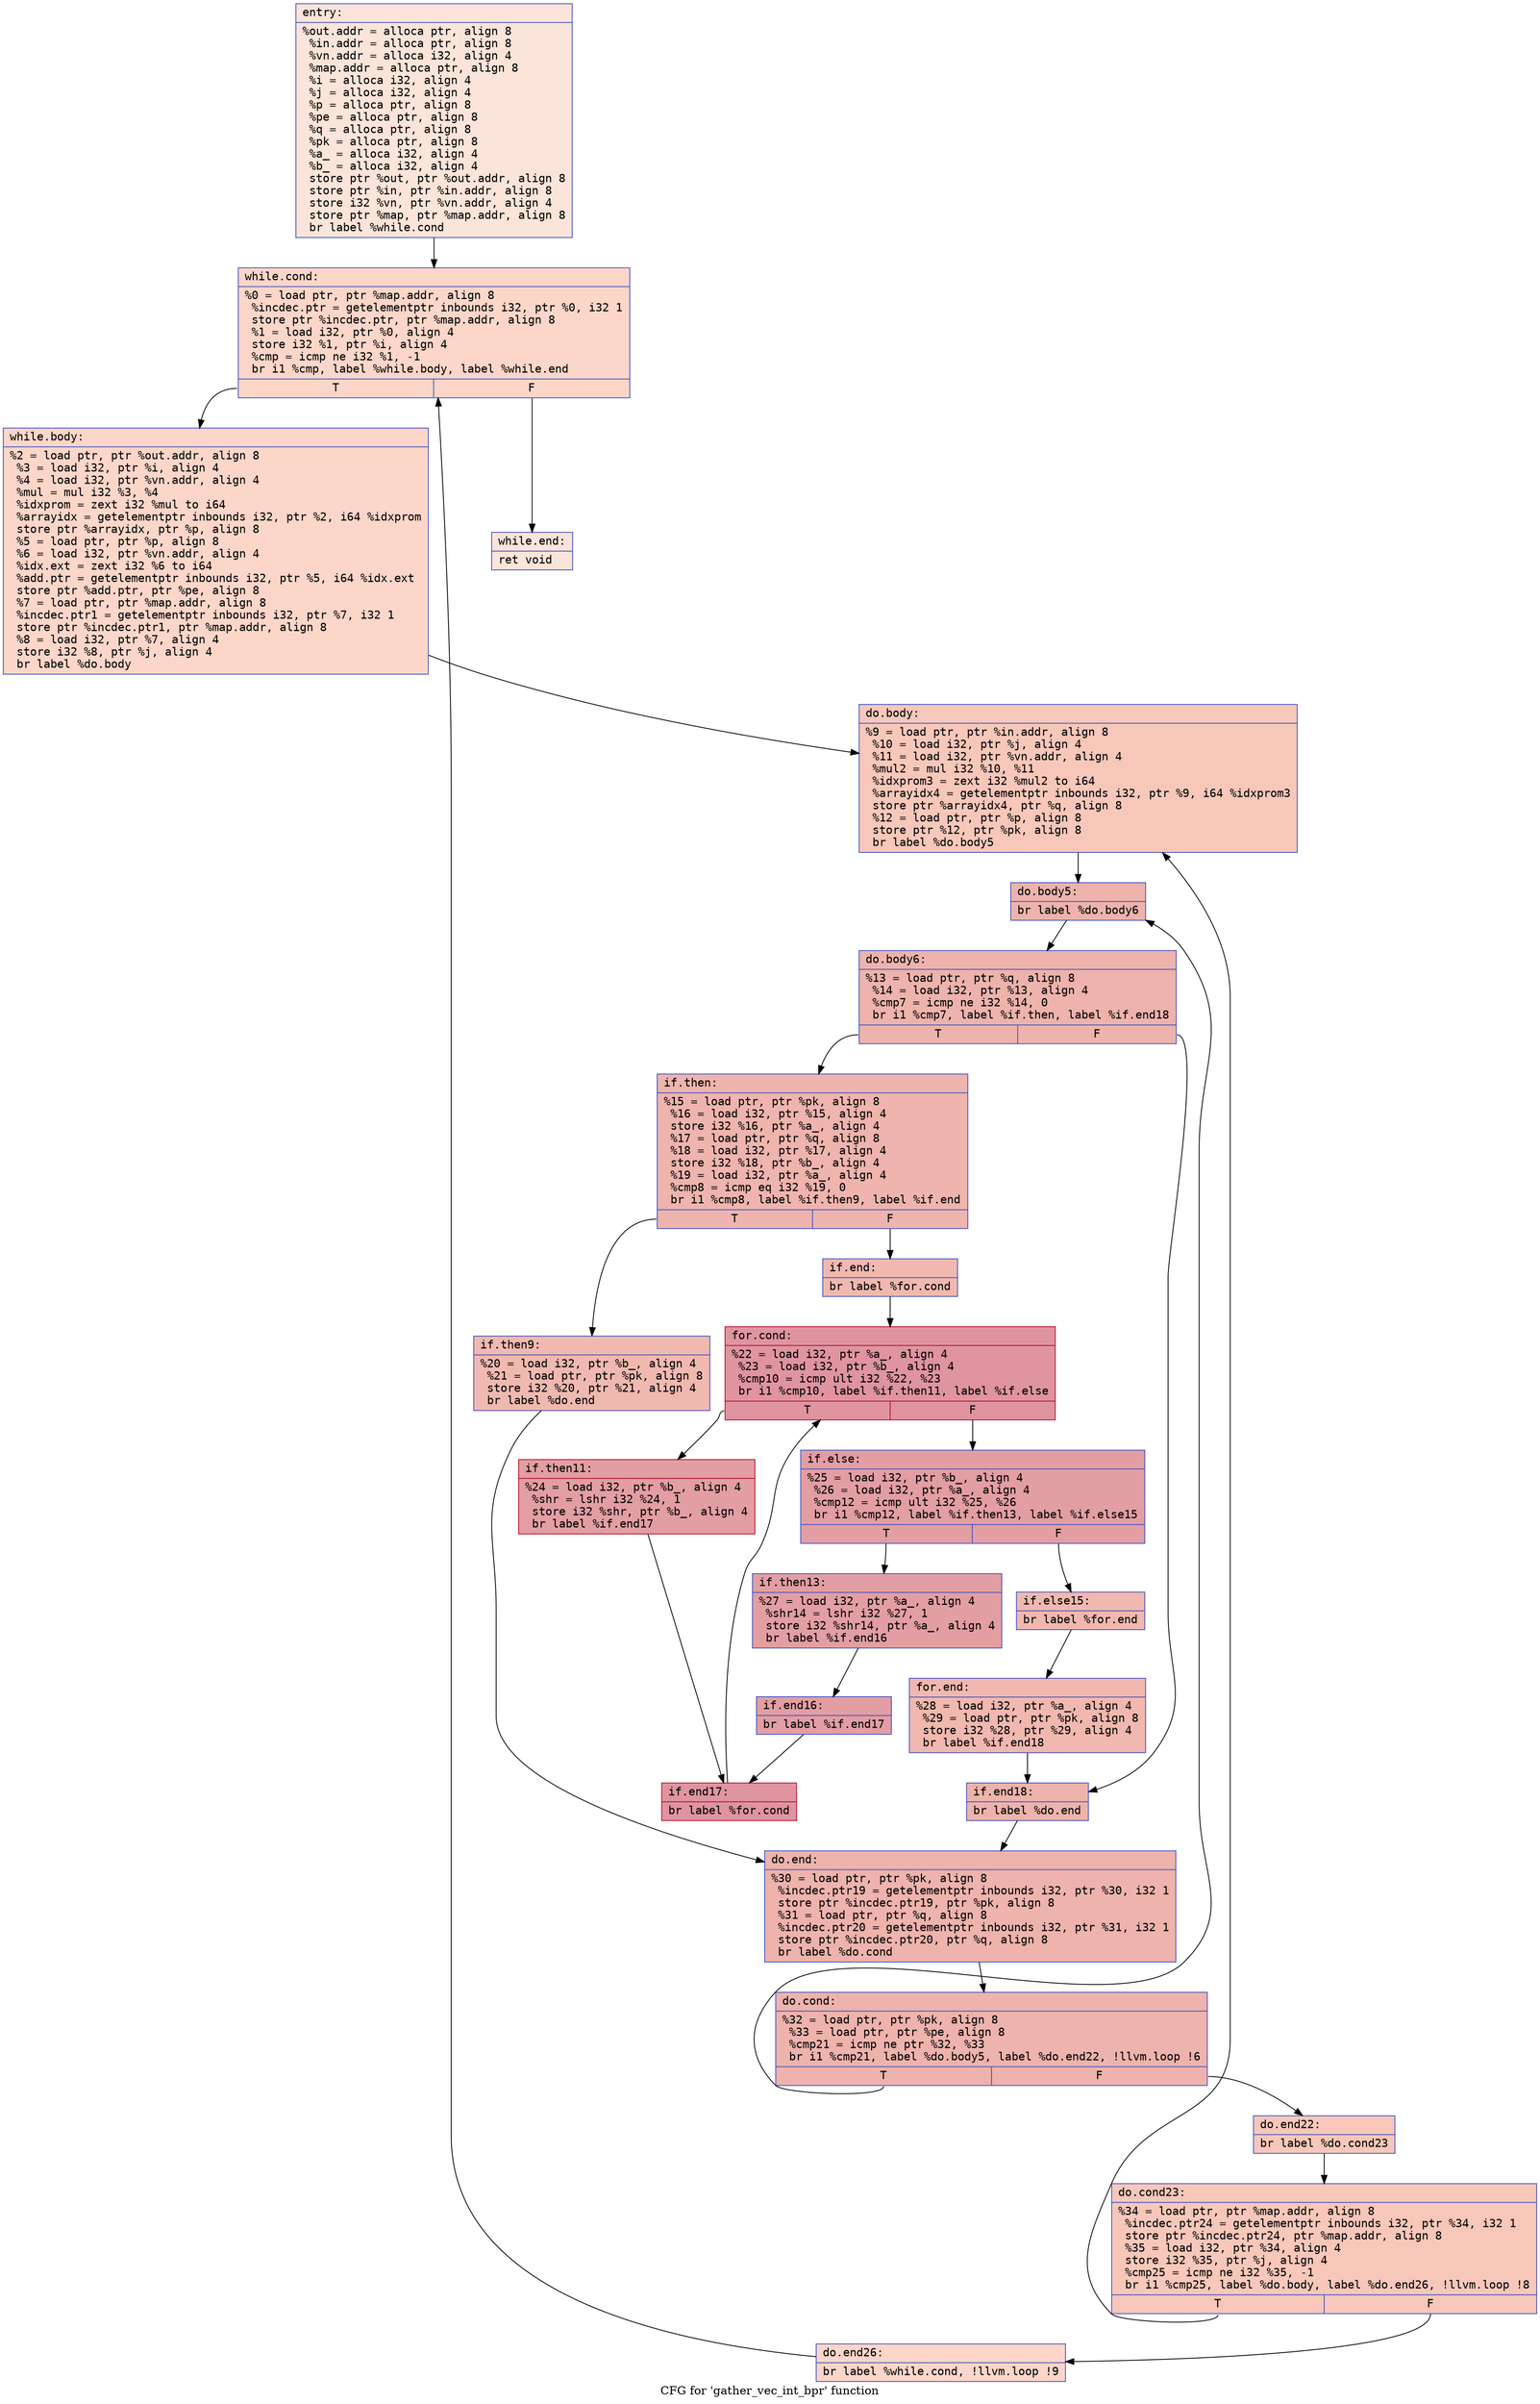 digraph "CFG for 'gather_vec_int_bpr' function" {
	label="CFG for 'gather_vec_int_bpr' function";

	Node0x55e011d51270 [shape=record,color="#3d50c3ff", style=filled, fillcolor="#f5c1a970" fontname="Courier",label="{entry:\l|  %out.addr = alloca ptr, align 8\l  %in.addr = alloca ptr, align 8\l  %vn.addr = alloca i32, align 4\l  %map.addr = alloca ptr, align 8\l  %i = alloca i32, align 4\l  %j = alloca i32, align 4\l  %p = alloca ptr, align 8\l  %pe = alloca ptr, align 8\l  %q = alloca ptr, align 8\l  %pk = alloca ptr, align 8\l  %a_ = alloca i32, align 4\l  %b_ = alloca i32, align 4\l  store ptr %out, ptr %out.addr, align 8\l  store ptr %in, ptr %in.addr, align 8\l  store i32 %vn, ptr %vn.addr, align 4\l  store ptr %map, ptr %map.addr, align 8\l  br label %while.cond\l}"];
	Node0x55e011d51270 -> Node0x55e011d51cc0[tooltip="entry -> while.cond\nProbability 100.00%" ];
	Node0x55e011d51cc0 [shape=record,color="#3d50c3ff", style=filled, fillcolor="#f6a38570" fontname="Courier",label="{while.cond:\l|  %0 = load ptr, ptr %map.addr, align 8\l  %incdec.ptr = getelementptr inbounds i32, ptr %0, i32 1\l  store ptr %incdec.ptr, ptr %map.addr, align 8\l  %1 = load i32, ptr %0, align 4\l  store i32 %1, ptr %i, align 4\l  %cmp = icmp ne i32 %1, -1\l  br i1 %cmp, label %while.body, label %while.end\l|{<s0>T|<s1>F}}"];
	Node0x55e011d51cc0:s0 -> Node0x55e011d52170[tooltip="while.cond -> while.body\nProbability 96.88%" ];
	Node0x55e011d51cc0:s1 -> Node0x55e011d521f0[tooltip="while.cond -> while.end\nProbability 3.12%" ];
	Node0x55e011d52170 [shape=record,color="#3d50c3ff", style=filled, fillcolor="#f6a38570" fontname="Courier",label="{while.body:\l|  %2 = load ptr, ptr %out.addr, align 8\l  %3 = load i32, ptr %i, align 4\l  %4 = load i32, ptr %vn.addr, align 4\l  %mul = mul i32 %3, %4\l  %idxprom = zext i32 %mul to i64\l  %arrayidx = getelementptr inbounds i32, ptr %2, i64 %idxprom\l  store ptr %arrayidx, ptr %p, align 8\l  %5 = load ptr, ptr %p, align 8\l  %6 = load i32, ptr %vn.addr, align 4\l  %idx.ext = zext i32 %6 to i64\l  %add.ptr = getelementptr inbounds i32, ptr %5, i64 %idx.ext\l  store ptr %add.ptr, ptr %pe, align 8\l  %7 = load ptr, ptr %map.addr, align 8\l  %incdec.ptr1 = getelementptr inbounds i32, ptr %7, i32 1\l  store ptr %incdec.ptr1, ptr %map.addr, align 8\l  %8 = load i32, ptr %7, align 4\l  store i32 %8, ptr %j, align 4\l  br label %do.body\l}"];
	Node0x55e011d52170 -> Node0x55e011d52ed0[tooltip="while.body -> do.body\nProbability 100.00%" ];
	Node0x55e011d52ed0 [shape=record,color="#3d50c3ff", style=filled, fillcolor="#ec7f6370" fontname="Courier",label="{do.body:\l|  %9 = load ptr, ptr %in.addr, align 8\l  %10 = load i32, ptr %j, align 4\l  %11 = load i32, ptr %vn.addr, align 4\l  %mul2 = mul i32 %10, %11\l  %idxprom3 = zext i32 %mul2 to i64\l  %arrayidx4 = getelementptr inbounds i32, ptr %9, i64 %idxprom3\l  store ptr %arrayidx4, ptr %q, align 8\l  %12 = load ptr, ptr %p, align 8\l  store ptr %12, ptr %pk, align 8\l  br label %do.body5\l}"];
	Node0x55e011d52ed0 -> Node0x55e011d53510[tooltip="do.body -> do.body5\nProbability 100.00%" ];
	Node0x55e011d53510 [shape=record,color="#3d50c3ff", style=filled, fillcolor="#d6524470" fontname="Courier",label="{do.body5:\l|  br label %do.body6\l}"];
	Node0x55e011d53510 -> Node0x55e011d53600[tooltip="do.body5 -> do.body6\nProbability 100.00%" ];
	Node0x55e011d53600 [shape=record,color="#3d50c3ff", style=filled, fillcolor="#d6524470" fontname="Courier",label="{do.body6:\l|  %13 = load ptr, ptr %q, align 8\l  %14 = load i32, ptr %13, align 4\l  %cmp7 = icmp ne i32 %14, 0\l  br i1 %cmp7, label %if.then, label %if.end18\l|{<s0>T|<s1>F}}"];
	Node0x55e011d53600:s0 -> Node0x55e011d538a0[tooltip="do.body6 -> if.then\nProbability 62.50%" ];
	Node0x55e011d53600:s1 -> Node0x55e011d53910[tooltip="do.body6 -> if.end18\nProbability 37.50%" ];
	Node0x55e011d538a0 [shape=record,color="#3d50c3ff", style=filled, fillcolor="#d8564670" fontname="Courier",label="{if.then:\l|  %15 = load ptr, ptr %pk, align 8\l  %16 = load i32, ptr %15, align 4\l  store i32 %16, ptr %a_, align 4\l  %17 = load ptr, ptr %q, align 8\l  %18 = load i32, ptr %17, align 4\l  store i32 %18, ptr %b_, align 4\l  %19 = load i32, ptr %a_, align 4\l  %cmp8 = icmp eq i32 %19, 0\l  br i1 %cmp8, label %if.then9, label %if.end\l|{<s0>T|<s1>F}}"];
	Node0x55e011d538a0:s0 -> Node0x55e011d53eb0[tooltip="if.then -> if.then9\nProbability 37.50%" ];
	Node0x55e011d538a0:s1 -> Node0x55e011d53f30[tooltip="if.then -> if.end\nProbability 62.50%" ];
	Node0x55e011d53eb0 [shape=record,color="#3d50c3ff", style=filled, fillcolor="#de614d70" fontname="Courier",label="{if.then9:\l|  %20 = load i32, ptr %b_, align 4\l  %21 = load ptr, ptr %pk, align 8\l  store i32 %20, ptr %21, align 4\l  br label %do.end\l}"];
	Node0x55e011d53eb0 -> Node0x55e011d541f0[tooltip="if.then9 -> do.end\nProbability 100.00%" ];
	Node0x55e011d53f30 [shape=record,color="#3d50c3ff", style=filled, fillcolor="#dc5d4a70" fontname="Courier",label="{if.end:\l|  br label %for.cond\l}"];
	Node0x55e011d53f30 -> Node0x55e011d542d0[tooltip="if.end -> for.cond\nProbability 100.00%" ];
	Node0x55e011d542d0 [shape=record,color="#b70d28ff", style=filled, fillcolor="#b70d2870" fontname="Courier",label="{for.cond:\l|  %22 = load i32, ptr %a_, align 4\l  %23 = load i32, ptr %b_, align 4\l  %cmp10 = icmp ult i32 %22, %23\l  br i1 %cmp10, label %if.then11, label %if.else\l|{<s0>T|<s1>F}}"];
	Node0x55e011d542d0:s0 -> Node0x55e011d54570[tooltip="for.cond -> if.then11\nProbability 50.00%" ];
	Node0x55e011d542d0:s1 -> Node0x55e011d545f0[tooltip="for.cond -> if.else\nProbability 50.00%" ];
	Node0x55e011d54570 [shape=record,color="#b70d28ff", style=filled, fillcolor="#be242e70" fontname="Courier",label="{if.then11:\l|  %24 = load i32, ptr %b_, align 4\l  %shr = lshr i32 %24, 1\l  store i32 %shr, ptr %b_, align 4\l  br label %if.end17\l}"];
	Node0x55e011d54570 -> Node0x55e011d548e0[tooltip="if.then11 -> if.end17\nProbability 100.00%" ];
	Node0x55e011d545f0 [shape=record,color="#3d50c3ff", style=filled, fillcolor="#be242e70" fontname="Courier",label="{if.else:\l|  %25 = load i32, ptr %b_, align 4\l  %26 = load i32, ptr %a_, align 4\l  %cmp12 = icmp ult i32 %25, %26\l  br i1 %cmp12, label %if.then13, label %if.else15\l|{<s0>T|<s1>F}}"];
	Node0x55e011d545f0:s0 -> Node0x55e011d54b80[tooltip="if.else -> if.then13\nProbability 96.88%" ];
	Node0x55e011d545f0:s1 -> Node0x55e011d12350[tooltip="if.else -> if.else15\nProbability 3.12%" ];
	Node0x55e011d54b80 [shape=record,color="#3d50c3ff", style=filled, fillcolor="#be242e70" fontname="Courier",label="{if.then13:\l|  %27 = load i32, ptr %a_, align 4\l  %shr14 = lshr i32 %27, 1\l  store i32 %shr14, ptr %a_, align 4\l  br label %if.end16\l}"];
	Node0x55e011d54b80 -> Node0x55e011d52930[tooltip="if.then13 -> if.end16\nProbability 100.00%" ];
	Node0x55e011d12350 [shape=record,color="#3d50c3ff", style=filled, fillcolor="#dc5d4a70" fontname="Courier",label="{if.else15:\l|  br label %for.end\l}"];
	Node0x55e011d12350 -> Node0x55e011d52980[tooltip="if.else15 -> for.end\nProbability 100.00%" ];
	Node0x55e011d52930 [shape=record,color="#3d50c3ff", style=filled, fillcolor="#be242e70" fontname="Courier",label="{if.end16:\l|  br label %if.end17\l}"];
	Node0x55e011d52930 -> Node0x55e011d548e0[tooltip="if.end16 -> if.end17\nProbability 100.00%" ];
	Node0x55e011d548e0 [shape=record,color="#b70d28ff", style=filled, fillcolor="#b70d2870" fontname="Courier",label="{if.end17:\l|  br label %for.cond\l}"];
	Node0x55e011d548e0 -> Node0x55e011d542d0[tooltip="if.end17 -> for.cond\nProbability 100.00%" ];
	Node0x55e011d52980 [shape=record,color="#3d50c3ff", style=filled, fillcolor="#dc5d4a70" fontname="Courier",label="{for.end:\l|  %28 = load i32, ptr %a_, align 4\l  %29 = load ptr, ptr %pk, align 8\l  store i32 %28, ptr %29, align 4\l  br label %if.end18\l}"];
	Node0x55e011d52980 -> Node0x55e011d53910[tooltip="for.end -> if.end18\nProbability 100.00%" ];
	Node0x55e011d53910 [shape=record,color="#3d50c3ff", style=filled, fillcolor="#d6524470" fontname="Courier",label="{if.end18:\l|  br label %do.end\l}"];
	Node0x55e011d53910 -> Node0x55e011d541f0[tooltip="if.end18 -> do.end\nProbability 100.00%" ];
	Node0x55e011d541f0 [shape=record,color="#3d50c3ff", style=filled, fillcolor="#d6524470" fontname="Courier",label="{do.end:\l|  %30 = load ptr, ptr %pk, align 8\l  %incdec.ptr19 = getelementptr inbounds i32, ptr %30, i32 1\l  store ptr %incdec.ptr19, ptr %pk, align 8\l  %31 = load ptr, ptr %q, align 8\l  %incdec.ptr20 = getelementptr inbounds i32, ptr %31, i32 1\l  store ptr %incdec.ptr20, ptr %q, align 8\l  br label %do.cond\l}"];
	Node0x55e011d541f0 -> Node0x55e011c9e7f0[tooltip="do.end -> do.cond\nProbability 100.00%" ];
	Node0x55e011c9e7f0 [shape=record,color="#3d50c3ff", style=filled, fillcolor="#d6524470" fontname="Courier",label="{do.cond:\l|  %32 = load ptr, ptr %pk, align 8\l  %33 = load ptr, ptr %pe, align 8\l  %cmp21 = icmp ne ptr %32, %33\l  br i1 %cmp21, label %do.body5, label %do.end22, !llvm.loop !6\l|{<s0>T|<s1>F}}"];
	Node0x55e011c9e7f0:s0 -> Node0x55e011d53510[tooltip="do.cond -> do.body5\nProbability 96.88%" ];
	Node0x55e011c9e7f0:s1 -> Node0x55e011d55c00[tooltip="do.cond -> do.end22\nProbability 3.12%" ];
	Node0x55e011d55c00 [shape=record,color="#3d50c3ff", style=filled, fillcolor="#ec7f6370" fontname="Courier",label="{do.end22:\l|  br label %do.cond23\l}"];
	Node0x55e011d55c00 -> Node0x55e011d55e80[tooltip="do.end22 -> do.cond23\nProbability 100.00%" ];
	Node0x55e011d55e80 [shape=record,color="#3d50c3ff", style=filled, fillcolor="#ec7f6370" fontname="Courier",label="{do.cond23:\l|  %34 = load ptr, ptr %map.addr, align 8\l  %incdec.ptr24 = getelementptr inbounds i32, ptr %34, i32 1\l  store ptr %incdec.ptr24, ptr %map.addr, align 8\l  %35 = load i32, ptr %34, align 4\l  store i32 %35, ptr %j, align 4\l  %cmp25 = icmp ne i32 %35, -1\l  br i1 %cmp25, label %do.body, label %do.end26, !llvm.loop !8\l|{<s0>T|<s1>F}}"];
	Node0x55e011d55e80:s0 -> Node0x55e011d52ed0[tooltip="do.cond23 -> do.body\nProbability 96.88%" ];
	Node0x55e011d55e80:s1 -> Node0x55e011d56330[tooltip="do.cond23 -> do.end26\nProbability 3.12%" ];
	Node0x55e011d56330 [shape=record,color="#3d50c3ff", style=filled, fillcolor="#f6a38570" fontname="Courier",label="{do.end26:\l|  br label %while.cond, !llvm.loop !9\l}"];
	Node0x55e011d56330 -> Node0x55e011d51cc0[tooltip="do.end26 -> while.cond\nProbability 100.00%" ];
	Node0x55e011d521f0 [shape=record,color="#3d50c3ff", style=filled, fillcolor="#f5c1a970" fontname="Courier",label="{while.end:\l|  ret void\l}"];
}
